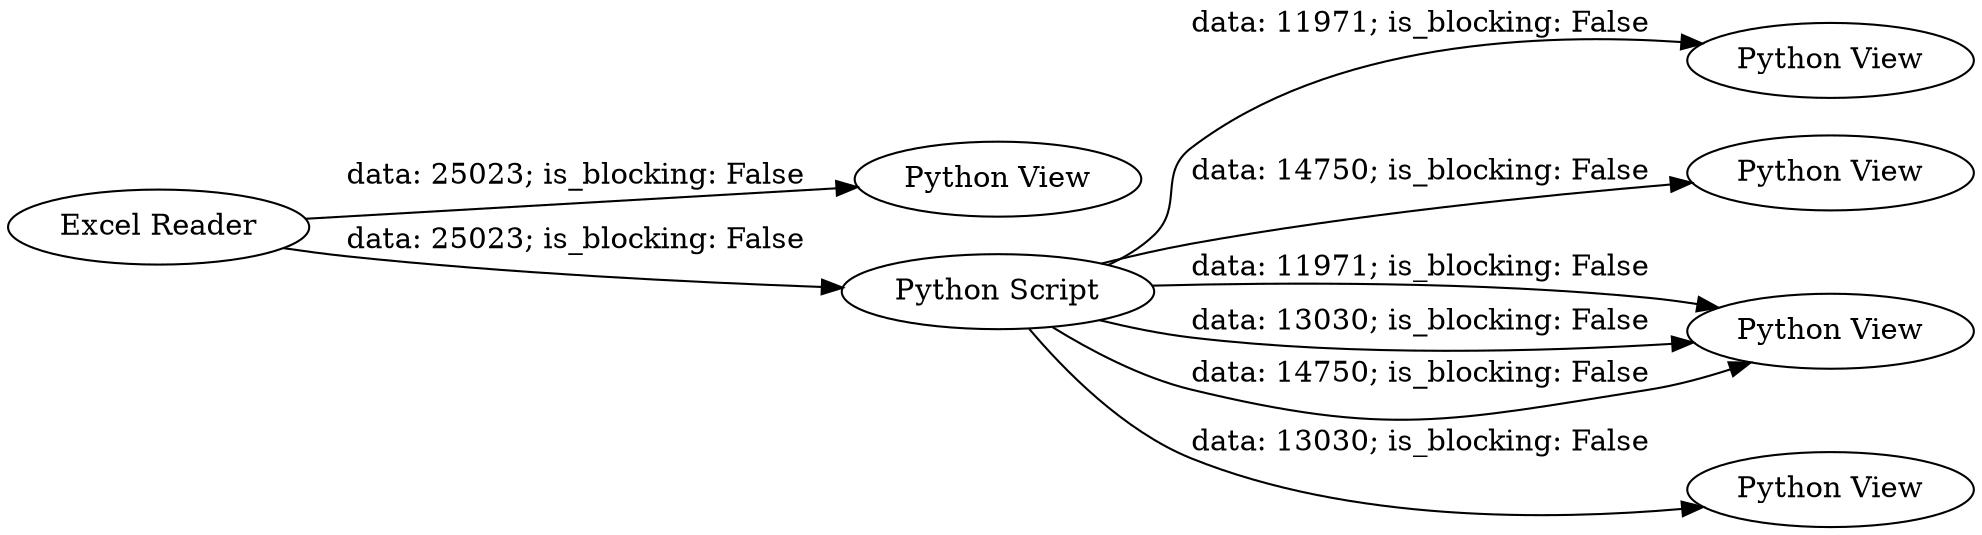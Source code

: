 digraph {
	"-2720707432777238654_49" [label="Python View"]
	"-2720707432777238654_41" [label="Python View"]
	"-2720707432777238654_60" [label="Python View"]
	"-2720707432777238654_63" [label="Python View"]
	"-2720707432777238654_64" [label="Excel Reader"]
	"-2720707432777238654_39" [label="Python Script"]
	"-2720707432777238654_47" [label="Python View"]
	"-2720707432777238654_39" -> "-2720707432777238654_63" [label="data: 11971; is_blocking: False"]
	"-2720707432777238654_64" -> "-2720707432777238654_39" [label="data: 25023; is_blocking: False"]
	"-2720707432777238654_39" -> "-2720707432777238654_63" [label="data: 13030; is_blocking: False"]
	"-2720707432777238654_39" -> "-2720707432777238654_47" [label="data: 13030; is_blocking: False"]
	"-2720707432777238654_39" -> "-2720707432777238654_63" [label="data: 14750; is_blocking: False"]
	"-2720707432777238654_64" -> "-2720707432777238654_60" [label="data: 25023; is_blocking: False"]
	"-2720707432777238654_39" -> "-2720707432777238654_41" [label="data: 14750; is_blocking: False"]
	"-2720707432777238654_39" -> "-2720707432777238654_49" [label="data: 11971; is_blocking: False"]
	rankdir=LR
}
